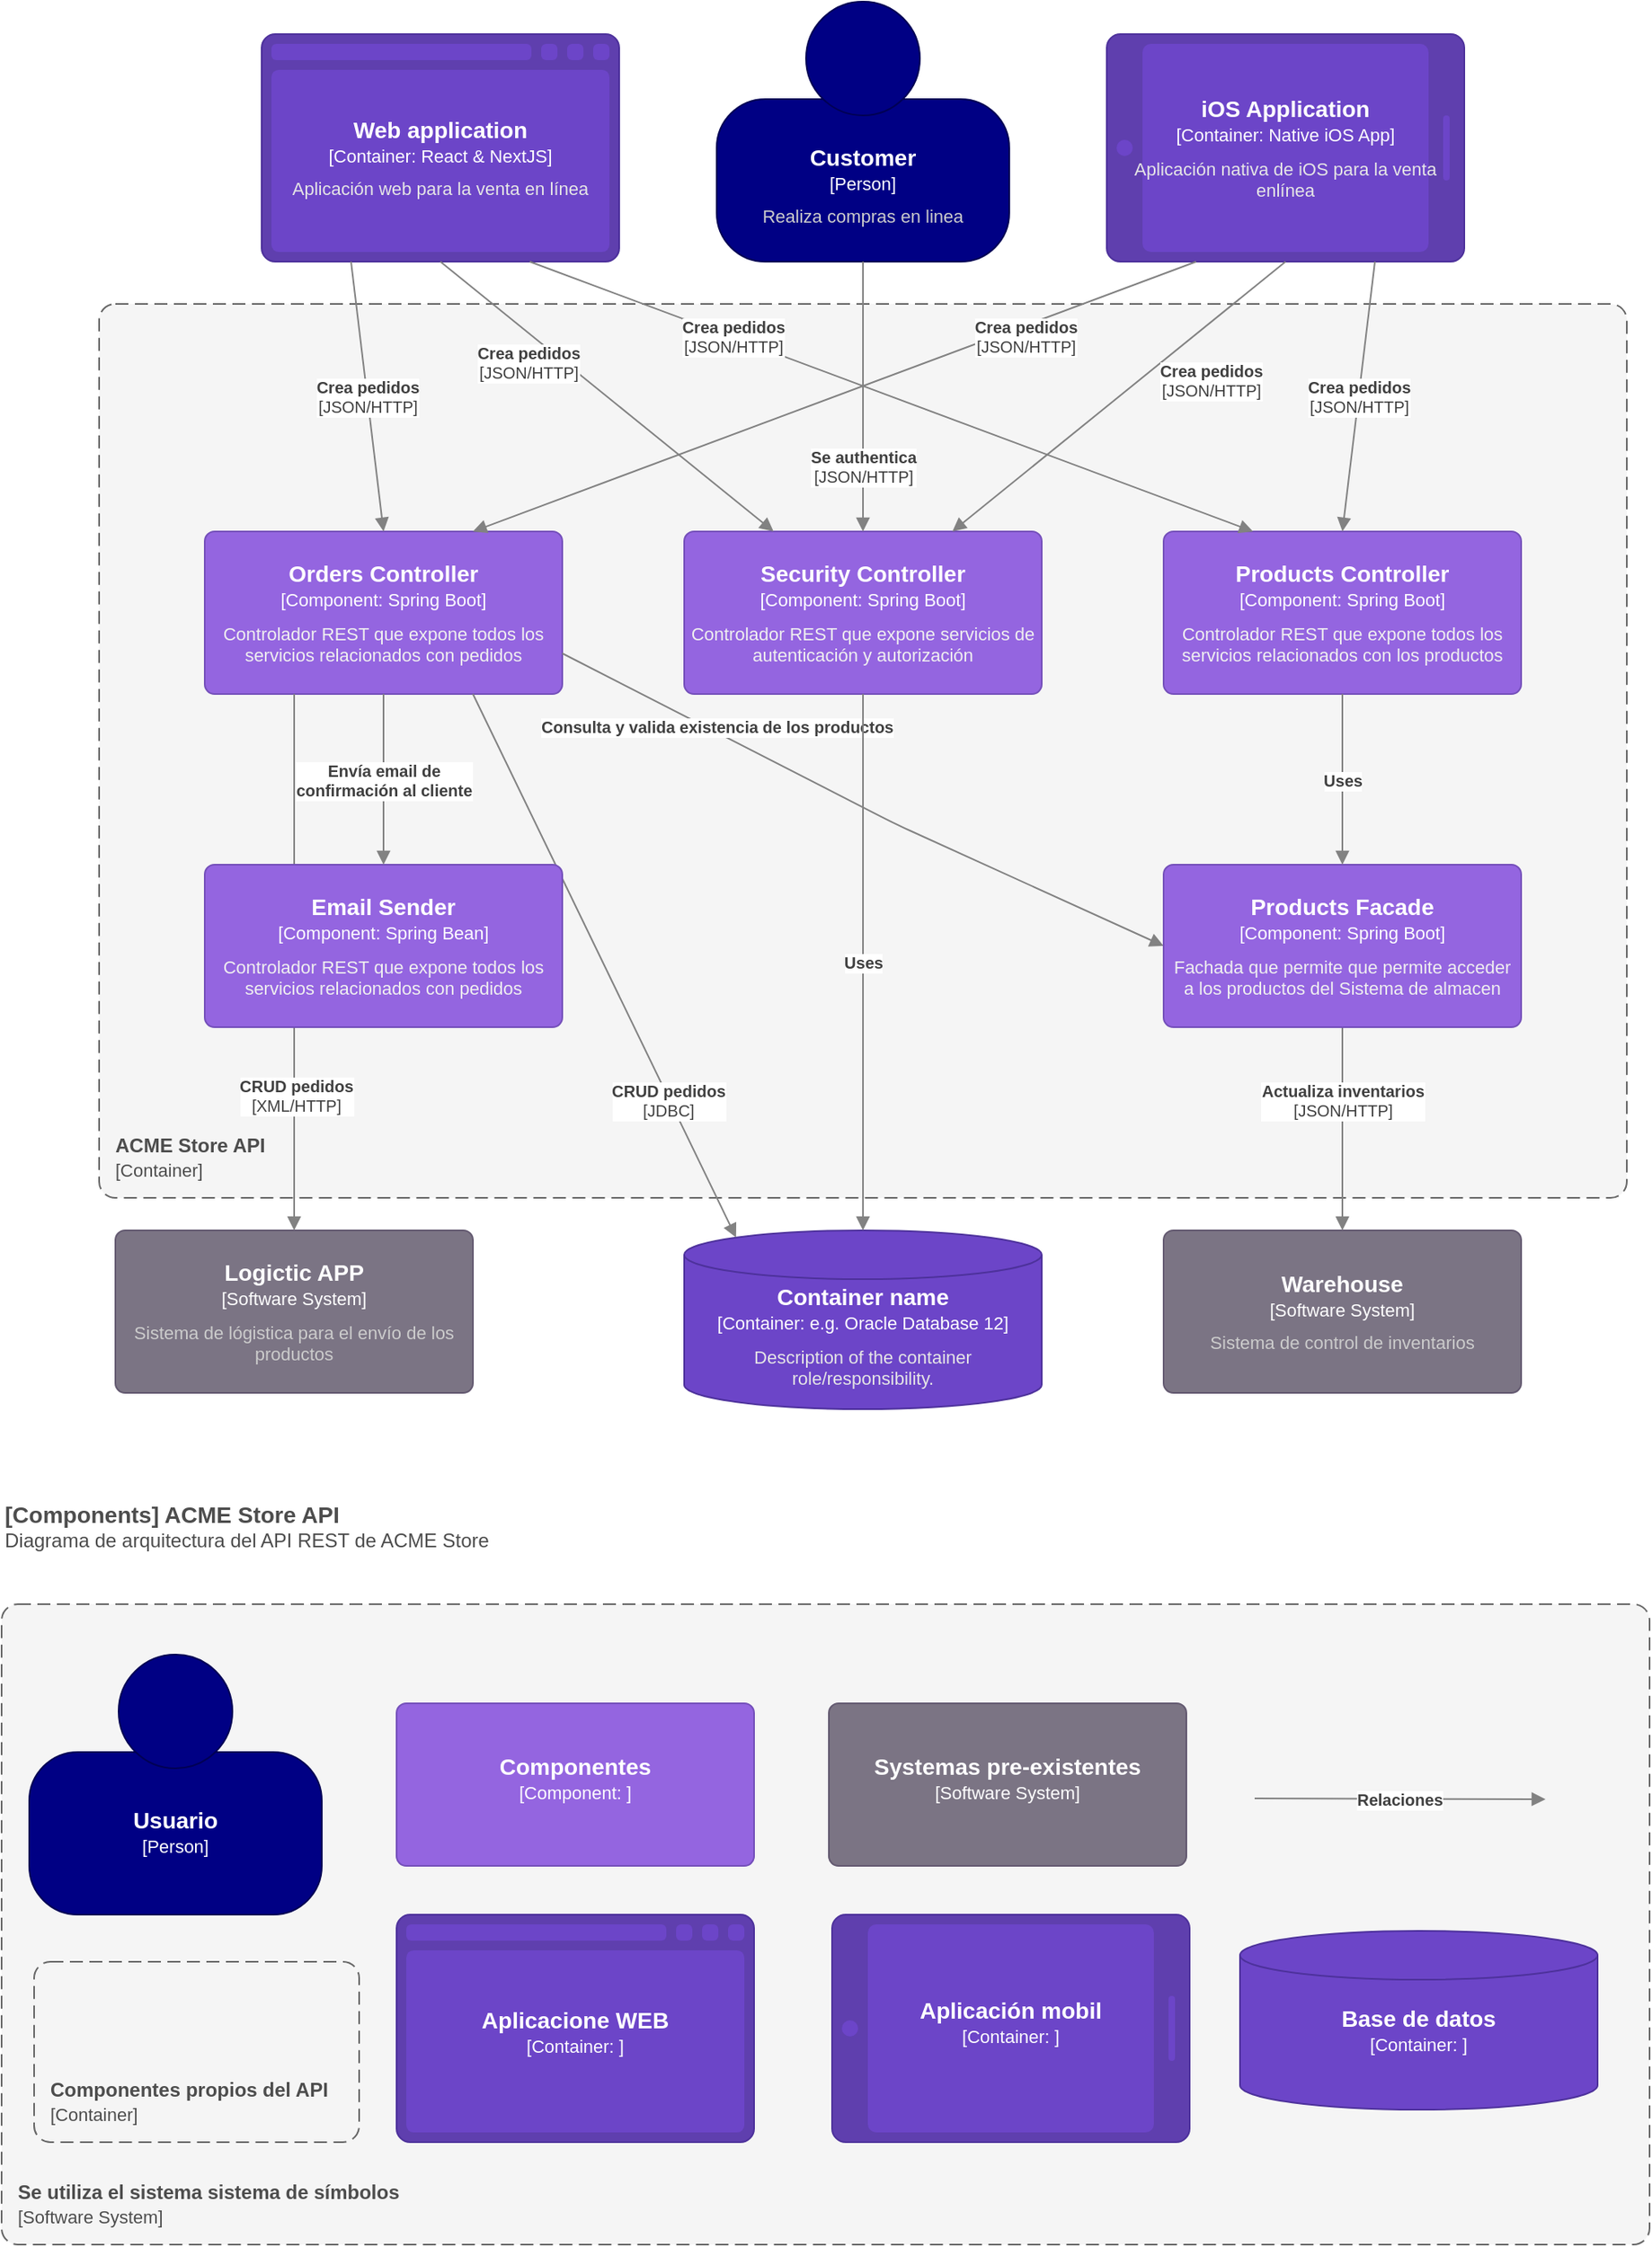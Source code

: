 <mxfile version="14.5.1" type="device"><diagram id="Dm6-c0FhstBRY-bzLGZH" name="components"><mxGraphModel dx="3620" dy="3467" grid="1" gridSize="10" guides="1" tooltips="1" connect="1" arrows="1" fold="1" page="1" pageScale="1" pageWidth="1100" pageHeight="850" math="0" shadow="0"><root><mxCell id="0"/><mxCell id="1" parent="0"/><object label="&lt;div align=&quot;left&quot;&gt;&lt;font color=&quot;#4D4D4D&quot;&gt;&lt;b&gt;%A_NAME%&lt;br&gt;&lt;/b&gt;&lt;/font&gt;&lt;/div&gt;&lt;div align=&quot;left&quot;&gt;&lt;font style=&quot;font-size: 11px&quot; color=&quot;#4D4D4D&quot;&gt;[Container]&lt;/font&gt;&lt;/div&gt;" placeholders="1" A_NAME="ACME Store API" id="SNv_R5BrzClgsi4WnXa8-1"><mxCell style="rounded=1;whiteSpace=wrap;html=1;dashed=1;arcSize=20;strokeColor=#666666;fontColor=#333333;labelBackgroundColor=none;align=left;verticalAlign=bottom;labelBorderColor=none;spacingTop=0;spacing=10;dashPattern=8 4;metaEdit=1;rotatable=0;perimeter=rectanglePerimeter;noLabel=0;labelPadding=0;allowArrows=0;connectable=0;expand=0;recursiveResize=0;editable=1;pointerEvents=1;absoluteArcSize=1;fillColor=#f5f5f5;" vertex="1" parent="1"><mxGeometry x="103" y="-614" width="940" height="550" as="geometry"/></mxCell></object><object label="&lt;font style=&quot;font-size: 14px&quot;&gt;&lt;b&gt;%A_NAME%&lt;/b&gt;&lt;/font&gt;&lt;br&gt;&lt;div&gt;&lt;div&gt;&lt;font style=&quot;font-size: 11px&quot;&gt;[Component: %B_TECHNOLOGY%]&lt;/font&gt;&lt;/div&gt;&lt;/div&gt;&lt;div style=&quot;font-size: 6px&quot;&gt;&lt;br&gt;&lt;/div&gt;&lt;div style=&quot;font-size: 11px&quot;&gt;&lt;font color=&quot;#F0F0F0&quot;&gt;%C_DESCRIPTION%&lt;/font&gt;&lt;/div&gt;" placeholders="1" A_NAME="Orders Controller" B_TECHNOLOGY="Spring Boot" C_DESCRIPTION="Controlador REST que expone todos los servicios relacionados con pedidos" id="SNv_R5BrzClgsi4WnXa8-2"><mxCell style="rounded=1;whiteSpace=wrap;html=1;fontColor=#ffffff;arcSize=6;metaEdit=1;points=[[0.25,0,0],[0.5,0,0],[0.75,0,0],[1,0.25,0],[1,0.5,0],[1,0.75,0],[0.75,1,0],[0.5,1,0],[0.25,1,0],[0,0.75,0],[0,0.5,0],[0,0.25,0]];resizable=0;editable=1;fillColor=#9465e0;strokeColor=#744FBA;movableLabel=0;allowArrows=0;rotatable=0;align=center;spacing=5;" vertex="1" parent="1"><mxGeometry x="168" y="-474" width="220" height="100" as="geometry"/></mxCell></object><object label="&lt;font style=&quot;font-size: 14px&quot;&gt;&lt;b&gt;%A_NAME%&lt;/b&gt;&lt;/font&gt;&lt;br&gt;&lt;div&gt;&lt;div&gt;&lt;font style=&quot;font-size: 11px&quot;&gt;[Component: %B_TECHNOLOGY%]&lt;/font&gt;&lt;/div&gt;&lt;/div&gt;&lt;div style=&quot;font-size: 6px&quot;&gt;&lt;br&gt;&lt;/div&gt;&lt;div style=&quot;font-size: 11px&quot;&gt;&lt;font color=&quot;#F0F0F0&quot;&gt;%C_DESCRIPTION%&lt;/font&gt;&lt;/div&gt;" placeholders="1" A_NAME="Products Controller" B_TECHNOLOGY="Spring Boot" C_DESCRIPTION="Controlador REST que expone todos los servicios relacionados con los productos" id="SNv_R5BrzClgsi4WnXa8-3"><mxCell style="rounded=1;whiteSpace=wrap;html=1;fontColor=#ffffff;arcSize=6;metaEdit=1;points=[[0.25,0,0],[0.5,0,0],[0.75,0,0],[1,0.25,0],[1,0.5,0],[1,0.75,0],[0.75,1,0],[0.5,1,0],[0.25,1,0],[0,0.75,0],[0,0.5,0],[0,0.25,0]];resizable=0;editable=1;fillColor=#9465e0;strokeColor=#744FBA;movableLabel=0;allowArrows=0;rotatable=0;align=center;spacing=5;" vertex="1" parent="1"><mxGeometry x="758" y="-474" width="220" height="100" as="geometry"/></mxCell></object><object label="&lt;font style=&quot;font-size: 14px&quot; color=&quot;#FFFFFF&quot;&gt;&lt;b&gt;&lt;font style=&quot;font-size: 14px&quot;&gt;&lt;span&gt;%A_NAME%&lt;/span&gt;&lt;/font&gt;&lt;/b&gt;&lt;/font&gt;&lt;font color=&quot;#FFFFFF&quot;&gt;&lt;br&gt;&lt;/font&gt;&lt;div&gt;&lt;font style=&quot;font-size: 11px&quot; color=&quot;#FFFFFF&quot;&gt;[Container: %B_TECHNOLOGY%]&lt;/font&gt;&lt;/div&gt;&lt;div style=&quot;font-size: 6px&quot;&gt;&lt;font color=&quot;#FFFFFF&quot;&gt;&lt;br&gt;&lt;/font&gt;&lt;/div&gt;&lt;div style=&quot;font-size: 11px&quot;&gt;&lt;font color=&quot;#E6E6E6&quot;&gt;%C_DESCRIPTION%&lt;/font&gt;&lt;/div&gt;" A_NAME="Web application" B_TECHNOLOGY="React &amp; NextJS" C_DESCRIPTION="Aplicación web para la venta en línea" placeholders="1" id="SNv_R5BrzClgsi4WnXa8-4"><mxCell style="shape=stencil(3VbbcoMgEP0aHuPAYtQ+pib5D4OkMjHgoB2Tfn3R9aGkanpJptM8ObvLOew5sgyEp3WRVZIA1dlREr4mAMVZmONChItW7hY7a9paWpd2awpcwEKKcYsxwBBndSVFg8m9Oskc03VjzUG2Km8GAqULaVXTVfmG0BXpCCjhqTBaOwZldO1VPtQdWaa0w9ITktFgiduchxijyu1wlI1rHXvGLIHt14l92iC+FTG7FzENwPeC3Y75bsTxL5h56jJTh4anu0wcXqx51floP33Fdid26p+PH/PLMcisqNXbMD3RvAc4C8KUxs0UxW+PI8DDNWdPz/P4vSrLcfRyy7erzXU0djBl5oRlDmqs/J6Xkedl5HnJogsvx6zk9KdeRGm4TJPr6JnyiCAWw5yk/6goSR5MEdDwwRT5YwTg30k08RUxGJEU/oGi/jb5dGn0WXxy9Il3);whiteSpace=wrap;html=1;spacingTop=12;allowArrows=0;metaEdit=1;resizable=0;rotatable=0;strokeColor=#F5F5F5;fillColor=#F5F5F5;" vertex="1" parent="1"><mxGeometry x="203" y="-780" width="220" height="140" as="geometry"/></mxCell></object><object label="&lt;font style=&quot;font-size: 14px&quot; color=&quot;#FFFFFF&quot;&gt;&lt;b&gt;&lt;font style=&quot;font-size: 14px&quot;&gt;&lt;span&gt;%A_NAME%&lt;/span&gt;&lt;/font&gt;&lt;/b&gt;&lt;/font&gt;&lt;font color=&quot;#FFFFFF&quot;&gt;&lt;br&gt;&lt;/font&gt;&lt;div&gt;&lt;font style=&quot;font-size: 11px&quot; color=&quot;#FFFFFF&quot;&gt;[Container: %B_TECHNOLOGY%]&lt;/font&gt;&lt;/div&gt;&lt;div style=&quot;font-size: 6px&quot;&gt;&lt;font color=&quot;#FFFFFF&quot;&gt;&lt;br&gt;&lt;/font&gt;&lt;/div&gt;&lt;div style=&quot;font-size: 11px&quot;&gt;&lt;font color=&quot;#E6E6E6&quot;&gt;%C_DESCRIPTION%&lt;/font&gt;&lt;/div&gt;" A_NAME="iOS Application" B_TECHNOLOGY="Native iOS App" C_DESCRIPTION="Aplicación nativa de iOS para la venta enlínea" placeholders="1" id="SNv_R5BrzClgsi4WnXa8-5"><mxCell style="shape=stencil(zVXLboMwEPwaH0HG5pEeUyf8h2OcYgVsZKiS9OtrWKTGKZCqTdSc0M4y491hLBBlbckbiQjWvJaIbhAh5VmYOhBxUJudqmTAm8ah7pUS+lGMoT5CTchY87aRogNwr06yALjtrDnIoyq6UUDpUlrV9V26RXiNegGMKBNGa6egjG69zkXfiXGlHRefQAyHCRxzHmuoGndCLTtpx5kBRST/ubAvG2b3Eo4eJYxD4nsR3U/5YcLZH5Qpc8hcaCjbcXF4s+ZdF5PzDB3bJ3bum0/H/PoacCta9TFennTZA7gLwlTGOgCeAw8RGm9o9PK6zN+rqppmJznN19vbbJhgzswZyxzVWLngpawq1bTyy8nUczJNPCujKyfxb5dOWZyw1W32QnsiBb3c5fD+7FnqD09WEzGIn2wjnHkrJX60Y2+jyVwn//GNhkh+S96Awm9rAD4B);whiteSpace=wrap;html=1;allowArrows=0;metaEdit=1;expand=0;recursiveResize=0;resizable=0;rotatable=0;strokeColor=#F5F5F5;fillColor=#F5F5F5;" vertex="1" parent="1"><mxGeometry x="723" y="-780" width="220" height="140" as="geometry"/></mxCell></object><object label="&lt;div&gt;&lt;b&gt;%A_DESCRIPTION%&lt;/b&gt;&lt;br&gt;&lt;/div&gt;&lt;div&gt;[%B_TECHNOLOGY%]&lt;/div&gt;" placeholders="1" A_DESCRIPTION="Crea pedidos" B_TECHNOLOGY="JSON/HTTP" id="SNv_R5BrzClgsi4WnXa8-6"><mxCell style="endArrow=block;html=1;fontSize=10;fontColor=#404040;strokeWidth=1;endFill=1;strokeColor=#828282;elbow=vertical;metaEdit=1;shadow=0;exitX=0.25;exitY=1;exitDx=0;exitDy=0;entryX=0.5;entryY=0;entryDx=0;entryDy=0;entryPerimeter=0;" edge="1" parent="1" source="SNv_R5BrzClgsi4WnXa8-4" target="SNv_R5BrzClgsi4WnXa8-2"><mxGeometry width="50" height="50" relative="1" as="geometry"><mxPoint x="453" y="-384" as="sourcePoint"/><mxPoint x="693" y="-384" as="targetPoint"/></mxGeometry></mxCell></object><object label="&lt;div&gt;&lt;b&gt;%A_DESCRIPTION%&lt;/b&gt;&lt;br&gt;&lt;/div&gt;&lt;div&gt;[%B_TECHNOLOGY%]&lt;/div&gt;" placeholders="1" A_DESCRIPTION="Crea pedidos" B_TECHNOLOGY="JSON/HTTP" id="SNv_R5BrzClgsi4WnXa8-7"><mxCell style="endArrow=block;html=1;fontSize=10;fontColor=#404040;strokeWidth=1;endFill=1;strokeColor=#828282;elbow=vertical;metaEdit=1;shadow=0;exitX=0.75;exitY=1;exitDx=0;exitDy=0;entryX=0.5;entryY=0;entryDx=0;entryDy=0;entryPerimeter=0;" edge="1" parent="1" source="SNv_R5BrzClgsi4WnXa8-5" target="SNv_R5BrzClgsi4WnXa8-3"><mxGeometry width="50" height="50" relative="1" as="geometry"><mxPoint x="405.5" y="-630" as="sourcePoint"/><mxPoint x="548" y="-514" as="targetPoint"/></mxGeometry></mxCell></object><object label="&lt;div&gt;&lt;b&gt;%A_DESCRIPTION%&lt;/b&gt;&lt;br&gt;&lt;/div&gt;" placeholders="1" A_DESCRIPTION="Consulta y valida existencia de los productos" id="SNv_R5BrzClgsi4WnXa8-8"><mxCell style="endArrow=block;html=1;fontSize=10;fontColor=#404040;strokeWidth=1;endFill=1;strokeColor=#828282;elbow=vertical;metaEdit=1;backgroundOutline=0;editable=1;shadow=0;entryX=0;entryY=0.5;entryDx=0;entryDy=0;entryPerimeter=0;exitX=1;exitY=0.75;exitDx=0;exitDy=0;exitPerimeter=0;" edge="1" parent="1" source="SNv_R5BrzClgsi4WnXa8-2" target="SNv_R5BrzClgsi4WnXa8-21"><mxGeometry x="-0.489" y="3" width="50" height="50" relative="1" as="geometry"><mxPoint x="388" y="-309" as="sourcePoint"/><mxPoint x="758" y="-309" as="targetPoint"/><Array as="points"><mxPoint x="593" y="-294"/></Array><mxPoint as="offset"/></mxGeometry></mxCell></object><object label="&lt;div&gt;&lt;b&gt;%A_DESCRIPTION%&lt;/b&gt;&lt;br&gt;&lt;/div&gt;&lt;div&gt;[%B_TECHNOLOGY%]&lt;/div&gt;" placeholders="1" A_DESCRIPTION="Crea pedidos" B_TECHNOLOGY="JSON/HTTP" id="SNv_R5BrzClgsi4WnXa8-9"><mxCell style="endArrow=block;html=1;fontSize=10;fontColor=#404040;strokeWidth=1;endFill=1;strokeColor=#828282;elbow=vertical;metaEdit=1;shadow=0;exitX=0.75;exitY=1;exitDx=0;exitDy=0;entryX=0.25;entryY=0;entryDx=0;entryDy=0;entryPerimeter=0;" edge="1" parent="1" source="SNv_R5BrzClgsi4WnXa8-4" target="SNv_R5BrzClgsi4WnXa8-3"><mxGeometry x="-0.439" y="1" width="50" height="50" relative="1" as="geometry"><mxPoint x="405.5" y="-630" as="sourcePoint"/><mxPoint x="288" y="-454" as="targetPoint"/><mxPoint as="offset"/></mxGeometry></mxCell></object><object label="&lt;div&gt;&lt;b&gt;%A_DESCRIPTION%&lt;/b&gt;&lt;br&gt;&lt;/div&gt;&lt;div&gt;[%B_TECHNOLOGY%]&lt;/div&gt;" placeholders="1" A_DESCRIPTION="Crea pedidos" B_TECHNOLOGY="JSON/HTTP" id="SNv_R5BrzClgsi4WnXa8-10"><mxCell style="endArrow=block;html=1;fontSize=10;fontColor=#404040;strokeWidth=1;endFill=1;strokeColor=#828282;elbow=vertical;metaEdit=1;shadow=0;exitX=0.25;exitY=1;exitDx=0;exitDy=0;entryX=0.75;entryY=0;entryDx=0;entryDy=0;entryPerimeter=0;" edge="1" parent="1" source="SNv_R5BrzClgsi4WnXa8-5" target="SNv_R5BrzClgsi4WnXa8-2"><mxGeometry x="-0.518" y="6" width="50" height="50" relative="1" as="geometry"><mxPoint x="460.5" y="-630" as="sourcePoint"/><mxPoint x="823" y="-454" as="targetPoint"/><mxPoint as="offset"/></mxGeometry></mxCell></object><object label="&lt;font style=&quot;font-size: 14px&quot;&gt;&lt;b&gt;&lt;font style=&quot;font-size: 14px&quot;&gt;&lt;span&gt;%A_NAME%&lt;/span&gt;&lt;/font&gt;&lt;/b&gt;&lt;/font&gt;&lt;br&gt;&lt;div&gt;&lt;font style=&quot;font-size: 11px&quot;&gt;[Container: %B_TECHNOLOGY%]&lt;/font&gt;&lt;/div&gt;&lt;div style=&quot;font-size: 6px&quot;&gt;&lt;br&gt;&lt;/div&gt;&lt;div style=&quot;font-size: 11px&quot;&gt;&lt;font color=&quot;#E6E6E6&quot;&gt;%C_DESCRIPTION%&lt;/font&gt;&lt;/div&gt;" A_NAME="Container name" B_TECHNOLOGY="e.g. Oracle Database 12" C_DESCRIPTION="Description of the container role/responsibility." placeholders="1" id="SNv_R5BrzClgsi4WnXa8-11"><mxCell style="shape=cylinder3;whiteSpace=wrap;html=1;boundedLbl=1;backgroundOutline=1;size=15;rounded=1;fontColor=#ffffff;strokeColor=#4D319B;fillColor=#6c45c8;arcSize=6;autosize=0;metaEdit=1;resizable=0;rotatable=0;allowArrows=0;align=center;spacing=5;spacingTop=-5;verticalAlign=middle;" vertex="1" parent="1"><mxGeometry x="463" y="-44" width="220" height="110" as="geometry"/></mxCell></object><object label="&lt;div&gt;&lt;b&gt;%A_DESCRIPTION%&lt;/b&gt;&lt;br&gt;&lt;/div&gt;&lt;div&gt;[%B_TECHNOLOGY%]&lt;/div&gt;" placeholders="1" A_DESCRIPTION="CRUD pedidos" B_TECHNOLOGY="JDBC" id="SNv_R5BrzClgsi4WnXa8-12"><mxCell style="endArrow=block;html=1;fontSize=10;fontColor=#404040;strokeWidth=1;endFill=1;strokeColor=#828282;elbow=vertical;metaEdit=1;shadow=0;exitX=0.75;exitY=1;exitDx=0;exitDy=0;entryX=0.145;entryY=0;entryDx=0;entryDy=4.35;entryPerimeter=0;exitPerimeter=0;" edge="1" parent="1" source="SNv_R5BrzClgsi4WnXa8-2" target="SNv_R5BrzClgsi4WnXa8-11"><mxGeometry x="0.493" y="-1" width="50" height="50" relative="1" as="geometry"><mxPoint x="438" y="-64" as="sourcePoint"/><mxPoint x="288" y="-514" as="targetPoint"/><mxPoint as="offset"/></mxGeometry></mxCell></object><object label="&lt;font style=&quot;font-size: 14px&quot;&gt;&lt;b&gt;%A_NAME%&lt;/b&gt;&lt;/font&gt;&lt;br&gt;&lt;div&gt;&lt;font style=&quot;font-size: 11px&quot;&gt;[Software System]&lt;/font&gt;&lt;/div&gt;&lt;div style=&quot;font-size: 6px&quot;&gt;&lt;br&gt;&lt;/div&gt;&lt;div style=&quot;font-size: 11px&quot;&gt;&lt;font color=&quot;#CCCCCC&quot;&gt;%B_DESCRIPTION%&lt;/font&gt;&lt;/div&gt;" placeholders="1" A_NAME="Logictic APP" B_DESCRIPTION="Sistema de lógistica para el envío de los productos" id="SNv_R5BrzClgsi4WnXa8-13"><mxCell style="rounded=1;whiteSpace=wrap;html=1;fontColor=#ffffff;arcSize=6;metaEdit=1;points=[[0.25,0,0],[0.5,0,0],[0.75,0,0],[1,0.25,0],[1,0.5,0],[1,0.75,0],[0.75,1,0],[0.5,1,0],[0.25,1,0],[0,0.75,0],[0,0.5,0],[0,0.25,0]];resizable=0;editable=1;fillColor=#7b7484;strokeColor=#635970;movableLabel=0;allowArrows=0;rotatable=0;imageWidth=24;spacing=5;" vertex="1" parent="1"><mxGeometry x="113" y="-44" width="220" height="100" as="geometry"/></mxCell></object><object label="&lt;font style=&quot;font-size: 14px&quot;&gt;&lt;b&gt;%A_NAME%&lt;/b&gt;&lt;/font&gt;&lt;br&gt;&lt;div&gt;&lt;font style=&quot;font-size: 11px&quot;&gt;[Software System]&lt;/font&gt;&lt;/div&gt;&lt;div style=&quot;font-size: 6px&quot;&gt;&lt;br&gt;&lt;/div&gt;&lt;div style=&quot;font-size: 11px&quot;&gt;&lt;font color=&quot;#CCCCCC&quot;&gt;%B_DESCRIPTION%&lt;/font&gt;&lt;/div&gt;" placeholders="1" A_NAME="Warehouse" B_DESCRIPTION="Sistema de control de inventarios" id="SNv_R5BrzClgsi4WnXa8-14"><mxCell style="rounded=1;whiteSpace=wrap;html=1;fontColor=#ffffff;arcSize=6;metaEdit=1;points=[[0.25,0,0],[0.5,0,0],[0.75,0,0],[1,0.25,0],[1,0.5,0],[1,0.75,0],[0.75,1,0],[0.5,1,0],[0.25,1,0],[0,0.75,0],[0,0.5,0],[0,0.25,0]];resizable=0;editable=1;fillColor=#7b7484;strokeColor=#635970;movableLabel=0;allowArrows=0;rotatable=0;imageWidth=24;spacing=5;" vertex="1" parent="1"><mxGeometry x="758" y="-44" width="220" height="100" as="geometry"/></mxCell></object><object label="&lt;div&gt;&lt;b&gt;%A_DESCRIPTION%&lt;/b&gt;&lt;br&gt;&lt;/div&gt;&lt;div&gt;[%B_TECHNOLOGY%]&lt;/div&gt;" placeholders="1" A_DESCRIPTION="CRUD pedidos" B_TECHNOLOGY="XML/HTTP" id="SNv_R5BrzClgsi4WnXa8-15"><mxCell style="endArrow=block;html=1;fontSize=10;fontColor=#404040;strokeWidth=1;endFill=1;strokeColor=#828282;elbow=vertical;metaEdit=1;shadow=0;exitX=0.25;exitY=1;exitDx=0;exitDy=0;entryX=0.5;entryY=0;entryDx=0;entryDy=0;entryPerimeter=0;exitPerimeter=0;" edge="1" parent="1" source="SNv_R5BrzClgsi4WnXa8-2" target="SNv_R5BrzClgsi4WnXa8-13"><mxGeometry x="0.493" y="1" width="50" height="50" relative="1" as="geometry"><mxPoint x="223" y="-259" as="sourcePoint"/><mxPoint x="504.9" y="50.35" as="targetPoint"/><mxPoint as="offset"/></mxGeometry></mxCell></object><object label="&lt;div&gt;&lt;b&gt;%A_DESCRIPTION%&lt;/b&gt;&lt;br&gt;&lt;/div&gt;&lt;div&gt;[%B_TECHNOLOGY%]&lt;/div&gt;" placeholders="1" A_DESCRIPTION="Actualiza inventarios" B_TECHNOLOGY="JSON/HTTP" id="SNv_R5BrzClgsi4WnXa8-16"><mxCell style="endArrow=block;html=1;fontSize=10;fontColor=#404040;strokeWidth=1;endFill=1;strokeColor=#828282;elbow=vertical;metaEdit=1;shadow=0;entryX=0.5;entryY=0;entryDx=0;entryDy=0;entryPerimeter=0;exitX=0.5;exitY=1;exitDx=0;exitDy=0;exitPerimeter=0;" edge="1" parent="1" source="SNv_R5BrzClgsi4WnXa8-21" target="SNv_R5BrzClgsi4WnXa8-14"><mxGeometry x="-0.28" width="50" height="50" relative="1" as="geometry"><mxPoint x="923" y="-259" as="sourcePoint"/><mxPoint x="288" y="51" as="targetPoint"/><mxPoint as="offset"/></mxGeometry></mxCell></object><object label="&lt;font style=&quot;font-size: 14px&quot;&gt;&lt;b&gt;%A_NAME%&lt;/b&gt;&lt;/font&gt;&lt;br&gt;&lt;div&gt;&lt;div&gt;&lt;font style=&quot;font-size: 11px&quot;&gt;[Component: %B_TECHNOLOGY%]&lt;/font&gt;&lt;/div&gt;&lt;/div&gt;&lt;div style=&quot;font-size: 6px&quot;&gt;&lt;br&gt;&lt;/div&gt;&lt;div style=&quot;font-size: 11px&quot;&gt;&lt;font color=&quot;#F0F0F0&quot;&gt;%C_DESCRIPTION%&lt;/font&gt;&lt;/div&gt;" placeholders="1" A_NAME="Security Controller" B_TECHNOLOGY="Spring Boot" C_DESCRIPTION="Controlador REST que expone servicios de autenticación y autorización" id="SNv_R5BrzClgsi4WnXa8-17"><mxCell style="rounded=1;whiteSpace=wrap;html=1;fontColor=#ffffff;arcSize=6;metaEdit=1;points=[[0.25,0,0],[0.5,0,0],[0.75,0,0],[1,0.25,0],[1,0.5,0],[1,0.75,0],[0.75,1,0],[0.5,1,0],[0.25,1,0],[0,0.75,0],[0,0.5,0],[0,0.25,0]];resizable=0;editable=1;fillColor=#9465e0;strokeColor=#744FBA;movableLabel=0;allowArrows=0;rotatable=0;align=center;spacing=5;" vertex="1" parent="1"><mxGeometry x="463" y="-474" width="220" height="100" as="geometry"/></mxCell></object><object label="&lt;div&gt;&lt;b&gt;%A_DESCRIPTION%&lt;/b&gt;&lt;br&gt;&lt;/div&gt;" placeholders="1" A_DESCRIPTION="Uses" id="SNv_R5BrzClgsi4WnXa8-18"><mxCell style="endArrow=block;html=1;fontSize=10;fontColor=#404040;strokeWidth=1;endFill=1;strokeColor=#828282;elbow=vertical;metaEdit=1;backgroundOutline=0;editable=1;shadow=0;entryX=0.5;entryY=0;entryDx=0;entryDy=0;entryPerimeter=0;exitX=0.5;exitY=1;exitDx=0;exitDy=0;exitPerimeter=0;" edge="1" parent="1" source="SNv_R5BrzClgsi4WnXa8-17" target="SNv_R5BrzClgsi4WnXa8-11"><mxGeometry width="50" height="50" relative="1" as="geometry"><mxPoint x="878" y="-414" as="sourcePoint"/><mxPoint x="573" y="-284" as="targetPoint"/></mxGeometry></mxCell></object><object label="&lt;div&gt;&lt;b&gt;%A_DESCRIPTION%&lt;/b&gt;&lt;br&gt;&lt;/div&gt;&lt;div&gt;[%B_TECHNOLOGY%]&lt;/div&gt;" placeholders="1" A_DESCRIPTION="Crea pedidos" B_TECHNOLOGY="JSON/HTTP" id="SNv_R5BrzClgsi4WnXa8-19"><mxCell style="endArrow=block;html=1;fontSize=10;fontColor=#404040;strokeWidth=1;endFill=1;strokeColor=#828282;elbow=vertical;metaEdit=1;shadow=0;exitX=0.5;exitY=1;exitDx=0;exitDy=0;entryX=0.25;entryY=0;entryDx=0;entryDy=0;entryPerimeter=0;" edge="1" parent="1" source="SNv_R5BrzClgsi4WnXa8-4" target="SNv_R5BrzClgsi4WnXa8-17"><mxGeometry x="-0.388" y="-14" width="50" height="50" relative="1" as="geometry"><mxPoint x="460.5" y="-630" as="sourcePoint"/><mxPoint x="823" y="-514" as="targetPoint"/><mxPoint as="offset"/></mxGeometry></mxCell></object><object label="&lt;div&gt;&lt;b&gt;%A_DESCRIPTION%&lt;/b&gt;&lt;br&gt;&lt;/div&gt;&lt;div&gt;[%B_TECHNOLOGY%]&lt;/div&gt;" placeholders="1" A_DESCRIPTION="Crea pedidos" B_TECHNOLOGY="JSON/HTTP" id="SNv_R5BrzClgsi4WnXa8-20"><mxCell style="endArrow=block;html=1;fontSize=10;fontColor=#404040;strokeWidth=1;endFill=1;strokeColor=#828282;elbow=vertical;metaEdit=1;shadow=0;exitX=0.5;exitY=1;exitDx=0;exitDy=0;entryX=0.75;entryY=0;entryDx=0;entryDy=0;entryPerimeter=0;" edge="1" parent="1" source="SNv_R5BrzClgsi4WnXa8-5" target="SNv_R5BrzClgsi4WnXa8-17"><mxGeometry x="-0.381" y="27" width="50" height="50" relative="1" as="geometry"><mxPoint x="818" y="-630" as="sourcePoint"/><mxPoint x="878" y="-514" as="targetPoint"/><mxPoint y="1" as="offset"/></mxGeometry></mxCell></object><object label="&lt;font style=&quot;font-size: 14px&quot;&gt;&lt;b&gt;%A_NAME%&lt;/b&gt;&lt;/font&gt;&lt;br&gt;&lt;div&gt;&lt;div&gt;&lt;font style=&quot;font-size: 11px&quot;&gt;[Component: %B_TECHNOLOGY%]&lt;/font&gt;&lt;/div&gt;&lt;/div&gt;&lt;div style=&quot;font-size: 6px&quot;&gt;&lt;br&gt;&lt;/div&gt;&lt;div style=&quot;font-size: 11px&quot;&gt;&lt;font color=&quot;#F0F0F0&quot;&gt;%C_DESCRIPTION%&lt;/font&gt;&lt;/div&gt;" placeholders="1" A_NAME="Products Facade" B_TECHNOLOGY="Spring Boot" C_DESCRIPTION="Fachada que permite que permite acceder a los productos del Sistema de almacen" id="SNv_R5BrzClgsi4WnXa8-21"><mxCell style="rounded=1;whiteSpace=wrap;html=1;fontColor=#ffffff;arcSize=6;metaEdit=1;points=[[0.25,0,0],[0.5,0,0],[0.75,0,0],[1,0.25,0],[1,0.5,0],[1,0.75,0],[0.75,1,0],[0.5,1,0],[0.25,1,0],[0,0.75,0],[0,0.5,0],[0,0.25,0]];resizable=0;editable=1;fillColor=#9465e0;strokeColor=#744FBA;movableLabel=0;allowArrows=0;rotatable=0;align=center;spacing=5;" vertex="1" parent="1"><mxGeometry x="758" y="-269" width="220" height="100" as="geometry"/></mxCell></object><object label="&lt;div&gt;&lt;b&gt;%A_DESCRIPTION%&lt;/b&gt;&lt;br&gt;&lt;/div&gt;" placeholders="1" A_DESCRIPTION="Uses" id="SNv_R5BrzClgsi4WnXa8-22"><mxCell style="endArrow=block;html=1;fontSize=10;fontColor=#404040;strokeWidth=1;endFill=1;strokeColor=#828282;elbow=vertical;metaEdit=1;backgroundOutline=0;editable=1;shadow=0;entryX=0.5;entryY=0;entryDx=0;entryDy=0;entryPerimeter=0;exitX=0.5;exitY=1;exitDx=0;exitDy=0;exitPerimeter=0;" edge="1" parent="1" source="SNv_R5BrzClgsi4WnXa8-3" target="SNv_R5BrzClgsi4WnXa8-21"><mxGeometry width="50" height="50" relative="1" as="geometry"><mxPoint x="583" y="-364" as="sourcePoint"/><mxPoint x="583" y="46" as="targetPoint"/></mxGeometry></mxCell></object><object label="&lt;font style=&quot;font-size: 14px&quot;&gt;&lt;b&gt;%A_NAME%&lt;/b&gt;&lt;/font&gt;&lt;br&gt;&lt;div&gt;&lt;div&gt;&lt;font style=&quot;font-size: 11px&quot;&gt;[Component: %B_TECHNOLOGY%]&lt;/font&gt;&lt;/div&gt;&lt;/div&gt;&lt;div style=&quot;font-size: 6px&quot;&gt;&lt;br&gt;&lt;/div&gt;&lt;div style=&quot;font-size: 11px&quot;&gt;&lt;font color=&quot;#F0F0F0&quot;&gt;%C_DESCRIPTION%&lt;/font&gt;&lt;/div&gt;" placeholders="1" A_NAME="Email Sender" B_TECHNOLOGY="Spring Bean" C_DESCRIPTION="Controlador REST que expone todos los servicios relacionados con pedidos" id="SNv_R5BrzClgsi4WnXa8-23"><mxCell style="rounded=1;whiteSpace=wrap;html=1;fontColor=#ffffff;arcSize=6;metaEdit=1;points=[[0.25,0,0],[0.5,0,0],[0.75,0,0],[1,0.25,0],[1,0.5,0],[1,0.75,0],[0.75,1,0],[0.5,1,0],[0.25,1,0],[0,0.75,0],[0,0.5,0],[0,0.25,0]];resizable=0;editable=1;fillColor=#9465e0;strokeColor=#744FBA;movableLabel=0;allowArrows=0;rotatable=0;align=center;spacing=5;" vertex="1" parent="1"><mxGeometry x="168" y="-269" width="220" height="100" as="geometry"/></mxCell></object><object label="&lt;div&gt;&lt;b&gt;%A_DESCRIPTION%&lt;/b&gt;&lt;br&gt;&lt;/div&gt;" placeholders="1" A_DESCRIPTION="Envía email de &#10;confirmación al cliente" id="SNv_R5BrzClgsi4WnXa8-24"><mxCell style="endArrow=block;html=1;fontSize=10;fontColor=#404040;strokeWidth=1;endFill=1;strokeColor=#828282;elbow=vertical;metaEdit=1;backgroundOutline=0;editable=1;shadow=0;entryX=0.5;entryY=0;entryDx=0;entryDy=0;entryPerimeter=0;exitX=0.5;exitY=1;exitDx=0;exitDy=0;exitPerimeter=0;" edge="1" parent="1" source="SNv_R5BrzClgsi4WnXa8-2" target="SNv_R5BrzClgsi4WnXa8-23"><mxGeometry width="50" height="50" relative="1" as="geometry"><mxPoint x="878" y="-364" as="sourcePoint"/><mxPoint x="878" y="-259" as="targetPoint"/></mxGeometry></mxCell></object><object label="&lt;div align=&quot;left&quot;&gt;&lt;font color=&quot;#4D4D4D&quot;&gt;&lt;b&gt;%A_NAME%&lt;br&gt;&lt;/b&gt;&lt;/font&gt;&lt;/div&gt;&lt;div align=&quot;left&quot;&gt;&lt;font style=&quot;font-size: 11px&quot; color=&quot;#4D4D4D&quot;&gt;[Software System]&lt;/font&gt;&lt;/div&gt;" A_NAME="Se utiliza el sistema sistema de símbolos" placeholders="1" id="SNv_R5BrzClgsi4WnXa8-25"><mxCell style="rounded=1;whiteSpace=wrap;html=1;dashed=1;arcSize=20;fillColor=#f5f5f5;strokeColor=#666666;fontColor=#333333;labelBackgroundColor=none;align=left;verticalAlign=bottom;labelBorderColor=none;spacingTop=0;spacing=10;dashPattern=8 4;metaEdit=1;rotatable=0;perimeter=rectanglePerimeter;noLabel=0;labelPadding=0;allowArrows=0;connectable=0;expand=0;recursiveResize=0;editable=1;pointerEvents=1;absoluteArcSize=1;" vertex="1" parent="1"><mxGeometry x="43" y="186" width="1014" height="394" as="geometry"/></mxCell></object><object label="&lt;font style=&quot;font-size: 14px&quot;&gt;&lt;b&gt;%A_NAME%&lt;/b&gt;&lt;/font&gt;&lt;br&gt;&lt;div&gt;&lt;font style=&quot;font-size: 11px&quot;&gt;[Person]&lt;/font&gt;&lt;/div&gt;&lt;div style=&quot;font-size: 6px&quot;&gt;&lt;br&gt;&lt;/div&gt;&lt;div style=&quot;font-size: 11px&quot;&gt;&lt;font color=&quot;#CCCCCC&quot;&gt;%B_DESCRIPTION%&lt;/font&gt;&lt;/div&gt;" A_NAME="Usuario" B_DESCRIPTION="" placeholders="1" id="SNv_R5BrzClgsi4WnXa8-26"><mxCell style="shape=stencil(tZTdboMwDIWfJpdFIVnHbiu6vUca3GEVEpRk6s/TL+BULVpTTWorceNz4OM42DBZ+1YNwAQ3qgcm10yI9qhtv9BviwGctyYq0W7JK9851ftUf6Ra+QF0IHGLB2hI9sHZHeyxCQmApgWHYXTlJ+OreM94yVpbYyIBrfEz58qPMIUmPssPBOPFkl5zTDVVMTf2EMCljKQy8fV/8BxbVM8Cl68C80LMz6J8Hvll4OoBsqyjkhsaWW+U3n07+2Oam3kmx40Tm/nmuTk/7wE/z73THk9pcyS/fwpb7DraiFxDmdjxUevgTj/QdTh4uHSzvLkZqZtq3kz1cOw/6SaVfi2T8As=);whiteSpace=wrap;html=1;rounded=1;fontColor=#ffffff;strokeColor=#000054;fillColor=#000084;spacing=5;spacingTop=65;arcSize=30;metaEdit=1;allowArrows=0;expand=0;recursiveResize=0;rotatable=0;resizable=0;" vertex="1" parent="1"><mxGeometry x="60" y="217" width="180" height="160" as="geometry"/></mxCell></object><object label="&lt;font style=&quot;font-size: 14px&quot;&gt;&lt;b&gt;%A_NAME%&lt;/b&gt;&lt;/font&gt;&lt;br&gt;&lt;div&gt;&lt;font style=&quot;font-size: 11px&quot;&gt;[Software System]&lt;/font&gt;&lt;/div&gt;&lt;div style=&quot;font-size: 6px&quot;&gt;&lt;br&gt;&lt;/div&gt;&lt;div style=&quot;font-size: 11px&quot;&gt;&lt;font color=&quot;#CCCCCC&quot;&gt;%B_DESCRIPTION%&lt;/font&gt;&lt;/div&gt;" placeholders="1" A_NAME="Systemas pre-existentes" B_DESCRIPTION="" id="SNv_R5BrzClgsi4WnXa8-27"><mxCell style="rounded=1;whiteSpace=wrap;html=1;fontColor=#ffffff;arcSize=6;metaEdit=1;points=[[0.25,0,0],[0.5,0,0],[0.75,0,0],[1,0.25,0],[1,0.5,0],[1,0.75,0],[0.75,1,0],[0.5,1,0],[0.25,1,0],[0,0.75,0],[0,0.5,0],[0,0.25,0]];resizable=0;editable=1;fillColor=#7b7484;strokeColor=#635970;movableLabel=0;allowArrows=0;rotatable=0;imageWidth=24;spacing=5;" vertex="1" parent="1"><mxGeometry x="552" y="247" width="220" height="100" as="geometry"/></mxCell></object><object label="&lt;div&gt;&lt;b&gt;%A_DESCRIPTION%&lt;/b&gt;&lt;br&gt;&lt;/div&gt;" placeholders="1" A_DESCRIPTION="Relaciones" id="SNv_R5BrzClgsi4WnXa8-28"><mxCell style="endArrow=block;html=1;fontSize=10;fontColor=#404040;strokeWidth=1;endFill=1;strokeColor=#828282;elbow=vertical;metaEdit=1;backgroundOutline=0;editable=1;exitX=0.5;exitY=1;exitDx=0;exitDy=0;exitPerimeter=0;" edge="1" parent="1"><mxGeometry width="50" height="50" relative="1" as="geometry"><mxPoint x="814" y="305.5" as="sourcePoint"/><mxPoint x="993" y="306" as="targetPoint"/></mxGeometry></mxCell></object><object label="&lt;font style=&quot;font-size: 14px&quot; color=&quot;#FFFFFF&quot;&gt;&lt;b&gt;&lt;font style=&quot;font-size: 14px&quot;&gt;&lt;span&gt;%A_NAME%&lt;/span&gt;&lt;/font&gt;&lt;/b&gt;&lt;/font&gt;&lt;font color=&quot;#FFFFFF&quot;&gt;&lt;br&gt;&lt;/font&gt;&lt;div&gt;&lt;font style=&quot;font-size: 11px&quot; color=&quot;#FFFFFF&quot;&gt;[Container: %B_TECHNOLOGY%]&lt;/font&gt;&lt;/div&gt;&lt;div style=&quot;font-size: 6px&quot;&gt;&lt;font color=&quot;#FFFFFF&quot;&gt;&lt;br&gt;&lt;/font&gt;&lt;/div&gt;&lt;div style=&quot;font-size: 11px&quot;&gt;&lt;font color=&quot;#E6E6E6&quot;&gt;%C_DESCRIPTION%&lt;/font&gt;&lt;/div&gt;" A_NAME="Aplicacione WEB" B_TECHNOLOGY="" C_DESCRIPTION="" placeholders="1" id="SNv_R5BrzClgsi4WnXa8-29"><mxCell style="shape=stencil(3VbbcoMgEP0aHuPAYtQ+pib5D4OkMjHgoB2Tfn3R9aGkanpJptM8ObvLOew5sgyEp3WRVZIA1dlREr4mAMVZmONChItW7hY7a9paWpd2awpcwEKKcYsxwBBndSVFg8m9Oskc03VjzUG2Km8GAqULaVXTVfmG0BXpCCjhqTBaOwZldO1VPtQdWaa0w9ITktFgiduchxijyu1wlI1rHXvGLIHt14l92iC+FTG7FzENwPeC3Y75bsTxL5h56jJTh4anu0wcXqx51floP33Fdid26p+PH/PLMcisqNXbMD3RvAc4C8KUxs0UxW+PI8DDNWdPz/P4vSrLcfRyy7erzXU0djBl5oRlDmqs/J6Xkedl5HnJogsvx6zk9KdeRGm4TJPr6JnyiCAWw5yk/6goSR5MEdDwwRT5YwTg30k08RUxGJEU/oGi/jb5dGn0WXxy9Il3);whiteSpace=wrap;html=1;spacingTop=12;allowArrows=0;metaEdit=1;resizable=0;rotatable=0;strokeColor=#F5F5F5;fillColor=#F5F5F5;" vertex="1" parent="1"><mxGeometry x="286" y="377" width="220" height="140" as="geometry"/></mxCell></object><object label="&lt;font style=&quot;font-size: 14px&quot; color=&quot;#FFFFFF&quot;&gt;&lt;b&gt;&lt;font style=&quot;font-size: 14px&quot;&gt;&lt;span&gt;%A_NAME%&lt;/span&gt;&lt;/font&gt;&lt;/b&gt;&lt;/font&gt;&lt;font color=&quot;#FFFFFF&quot;&gt;&lt;br&gt;&lt;/font&gt;&lt;div&gt;&lt;font style=&quot;font-size: 11px&quot; color=&quot;#FFFFFF&quot;&gt;[Container: %B_TECHNOLOGY%]&lt;/font&gt;&lt;/div&gt;&lt;div style=&quot;font-size: 6px&quot;&gt;&lt;font color=&quot;#FFFFFF&quot;&gt;&lt;br&gt;&lt;/font&gt;&lt;/div&gt;&lt;div style=&quot;font-size: 11px&quot;&gt;&lt;font color=&quot;#E6E6E6&quot;&gt;%C_DESCRIPTION%&lt;/font&gt;&lt;/div&gt;" A_NAME="Aplicación mobil" B_TECHNOLOGY="" C_DESCRIPTION="" placeholders="1" id="SNv_R5BrzClgsi4WnXa8-30"><mxCell style="shape=stencil(zVXLboMwEPwaH0HG5pEeUyf8h2OcYgVsZKiS9OtrWKTGKZCqTdSc0M4y491hLBBlbckbiQjWvJaIbhAh5VmYOhBxUJudqmTAm8ah7pUS+lGMoT5CTchY87aRogNwr06yALjtrDnIoyq6UUDpUlrV9V26RXiNegGMKBNGa6egjG69zkXfiXGlHRefQAyHCRxzHmuoGndCLTtpx5kBRST/ubAvG2b3Eo4eJYxD4nsR3U/5YcLZH5Qpc8hcaCjbcXF4s+ZdF5PzDB3bJ3bum0/H/PoacCta9TFennTZA7gLwlTGOgCeAw8RGm9o9PK6zN+rqppmJznN19vbbJhgzswZyxzVWLngpawq1bTyy8nUczJNPCujKyfxb5dOWZyw1W32QnsiBb3c5fD+7FnqD09WEzGIn2wjnHkrJX60Y2+jyVwn//GNhkh+S96Awm9rAD4B);whiteSpace=wrap;html=1;allowArrows=0;metaEdit=1;expand=0;recursiveResize=0;resizable=0;rotatable=0;strokeColor=#F5F5F5;fillColor=#F5F5F5;" vertex="1" parent="1"><mxGeometry x="554" y="377" width="220" height="140" as="geometry"/></mxCell></object><object label="&lt;font style=&quot;font-size: 14px&quot;&gt;&lt;b&gt;&lt;font style=&quot;font-size: 14px&quot;&gt;&lt;span&gt;%A_NAME%&lt;/span&gt;&lt;/font&gt;&lt;/b&gt;&lt;/font&gt;&lt;br&gt;&lt;div&gt;&lt;font style=&quot;font-size: 11px&quot;&gt;[Container: %B_TECHNOLOGY%]&lt;/font&gt;&lt;/div&gt;&lt;div style=&quot;font-size: 6px&quot;&gt;&lt;br&gt;&lt;/div&gt;&lt;div style=&quot;font-size: 11px&quot;&gt;&lt;font color=&quot;#E6E6E6&quot;&gt;%C_DESCRIPTION%&lt;/font&gt;&lt;/div&gt;" A_NAME="Base de datos" B_TECHNOLOGY="" C_DESCRIPTION="" placeholders="1" id="SNv_R5BrzClgsi4WnXa8-31"><mxCell style="shape=cylinder3;whiteSpace=wrap;html=1;boundedLbl=1;backgroundOutline=1;size=15;rounded=1;fontColor=#ffffff;strokeColor=#4D319B;fillColor=#6c45c8;arcSize=6;autosize=0;metaEdit=1;resizable=0;rotatable=0;allowArrows=0;align=center;spacing=5;spacingTop=-5;verticalAlign=middle;" vertex="1" parent="1"><mxGeometry x="805" y="387" width="220" height="110" as="geometry"/></mxCell></object><object label="&lt;div&gt;&lt;font color=&quot;#4D4D4D&quot;&gt;&lt;b&gt;&lt;font style=&quot;font-size: 14px&quot;&gt;[Components] %A_C3_DIAGRAM_NAME%&lt;br&gt;&lt;/font&gt;&lt;/b&gt;&lt;/font&gt;&lt;/div&gt;&lt;div&gt;&lt;font style=&quot;font-size: 12px&quot; color=&quot;#4D4D4D&quot;&gt;%B_C3_DIAGRAM_DESCRIPTION%&lt;br&gt;&lt;/font&gt;&lt;/div&gt;" placeholders="1" A_C3_DIAGRAM_NAME="ACME Store API" B_C3_DIAGRAM_DESCRIPTION="Diagrama de arquitectura del API REST de ACME Store" id="SNv_R5BrzClgsi4WnXa8-32"><mxCell style="text;html=1;strokeColor=none;fillColor=none;align=left;verticalAlign=top;whiteSpace=wrap;rounded=0;metaEdit=1;allowArrows=0;resizable=1;rotatable=0;connectable=0;" vertex="1" parent="1"><mxGeometry x="43" y="116" width="390" height="40" as="geometry"/></mxCell></object><object label="&lt;div align=&quot;left&quot;&gt;&lt;font color=&quot;#4D4D4D&quot;&gt;&lt;b&gt;%A_NAME%&lt;br&gt;&lt;/b&gt;&lt;/font&gt;&lt;/div&gt;&lt;div align=&quot;left&quot;&gt;&lt;font style=&quot;font-size: 11px&quot; color=&quot;#4D4D4D&quot;&gt;[Container]&lt;/font&gt;&lt;/div&gt;" placeholders="1" A_NAME="Componentes propios del API" id="SNv_R5BrzClgsi4WnXa8-33"><mxCell style="rounded=1;whiteSpace=wrap;html=1;dashed=1;arcSize=20;strokeColor=#666666;fontColor=#333333;labelBackgroundColor=none;align=left;verticalAlign=bottom;labelBorderColor=none;spacingTop=0;spacing=10;dashPattern=8 4;metaEdit=1;rotatable=0;perimeter=rectanglePerimeter;noLabel=0;labelPadding=0;allowArrows=0;connectable=0;expand=0;recursiveResize=0;editable=1;pointerEvents=1;absoluteArcSize=1;fillColor=#f5f5f5;" vertex="1" parent="1"><mxGeometry x="63" y="406" width="200" height="111" as="geometry"/></mxCell></object><object label="&lt;font style=&quot;font-size: 14px&quot;&gt;&lt;b&gt;%A_NAME%&lt;/b&gt;&lt;/font&gt;&lt;br&gt;&lt;div&gt;&lt;div&gt;&lt;font style=&quot;font-size: 11px&quot;&gt;[Component: %B_TECHNOLOGY%]&lt;/font&gt;&lt;/div&gt;&lt;/div&gt;&lt;div style=&quot;font-size: 6px&quot;&gt;&lt;br&gt;&lt;/div&gt;&lt;div style=&quot;font-size: 11px&quot;&gt;&lt;font color=&quot;#F0F0F0&quot;&gt;%C_DESCRIPTION%&lt;/font&gt;&lt;/div&gt;" placeholders="1" A_NAME="Componentes" B_TECHNOLOGY="" C_DESCRIPTION="" id="SNv_R5BrzClgsi4WnXa8-34"><mxCell style="rounded=1;whiteSpace=wrap;html=1;fontColor=#ffffff;arcSize=6;metaEdit=1;points=[[0.25,0,0],[0.5,0,0],[0.75,0,0],[1,0.25,0],[1,0.5,0],[1,0.75,0],[0.75,1,0],[0.5,1,0],[0.25,1,0],[0,0.75,0],[0,0.5,0],[0,0.25,0]];resizable=0;editable=1;fillColor=#9465e0;strokeColor=#744FBA;movableLabel=0;allowArrows=0;rotatable=0;align=center;spacing=5;" vertex="1" parent="1"><mxGeometry x="286" y="247" width="220" height="100" as="geometry"/></mxCell></object><object label="&lt;font style=&quot;font-size: 14px&quot;&gt;&lt;b&gt;%A_NAME%&lt;/b&gt;&lt;/font&gt;&lt;br&gt;&lt;div&gt;&lt;font style=&quot;font-size: 11px&quot;&gt;[Person]&lt;/font&gt;&lt;/div&gt;&lt;div style=&quot;font-size: 6px&quot;&gt;&lt;br&gt;&lt;/div&gt;&lt;div style=&quot;font-size: 11px&quot;&gt;&lt;font color=&quot;#CCCCCC&quot;&gt;%B_DESCRIPTION%&lt;/font&gt;&lt;/div&gt;" A_NAME="Customer" B_DESCRIPTION="Realiza compras en linea" placeholders="1" id="SNv_R5BrzClgsi4WnXa8-35"><mxCell style="shape=stencil(tZTdboMwDIWfJpdFIVnHbiu6vUca3GEVEpRk6s/TL+BULVpTTWorceNz4OM42DBZ+1YNwAQ3qgcm10yI9qhtv9BviwGctyYq0W7JK9851ftUf6Ra+QF0IHGLB2hI9sHZHeyxCQmApgWHYXTlJ+OreM94yVpbYyIBrfEz58qPMIUmPssPBOPFkl5zTDVVMTf2EMCljKQy8fV/8BxbVM8Cl68C80LMz6J8Hvll4OoBsqyjkhsaWW+U3n07+2Oam3kmx40Tm/nmuTk/7wE/z73THk9pcyS/fwpb7DraiFxDmdjxUevgTj/QdTh4uHSzvLkZqZtq3kz1cOw/6SaVfi2T8As=);whiteSpace=wrap;html=1;rounded=1;fontColor=#ffffff;strokeColor=#000054;fillColor=#000084;spacing=5;spacingTop=65;arcSize=30;metaEdit=1;allowArrows=0;expand=0;recursiveResize=0;rotatable=0;resizable=0;" vertex="1" parent="1"><mxGeometry x="483" y="-800" width="180" height="160" as="geometry"/></mxCell></object><object label="&lt;div&gt;&lt;b&gt;%A_DESCRIPTION%&lt;/b&gt;&lt;br&gt;&lt;/div&gt;&lt;div&gt;[%B_TECHNOLOGY%]&lt;/div&gt;" placeholders="1" A_DESCRIPTION="Se authentica" B_TECHNOLOGY="JSON/HTTP" id="SNv_R5BrzClgsi4WnXa8-36"><mxCell style="endArrow=block;html=1;fontSize=10;fontColor=#404040;strokeWidth=1;endFill=1;strokeColor=#828282;elbow=vertical;metaEdit=1;shadow=0;exitX=0.5;exitY=1;exitDx=0;exitDy=0;entryX=0.5;entryY=0;entryDx=0;entryDy=0;entryPerimeter=0;" edge="1" parent="1" source="SNv_R5BrzClgsi4WnXa8-35" target="SNv_R5BrzClgsi4WnXa8-17"><mxGeometry x="0.518" width="50" height="50" relative="1" as="geometry"><mxPoint x="788.0" y="-630" as="sourcePoint"/><mxPoint x="343" y="-464" as="targetPoint"/><mxPoint as="offset"/></mxGeometry></mxCell></object></root></mxGraphModel></diagram></mxfile>